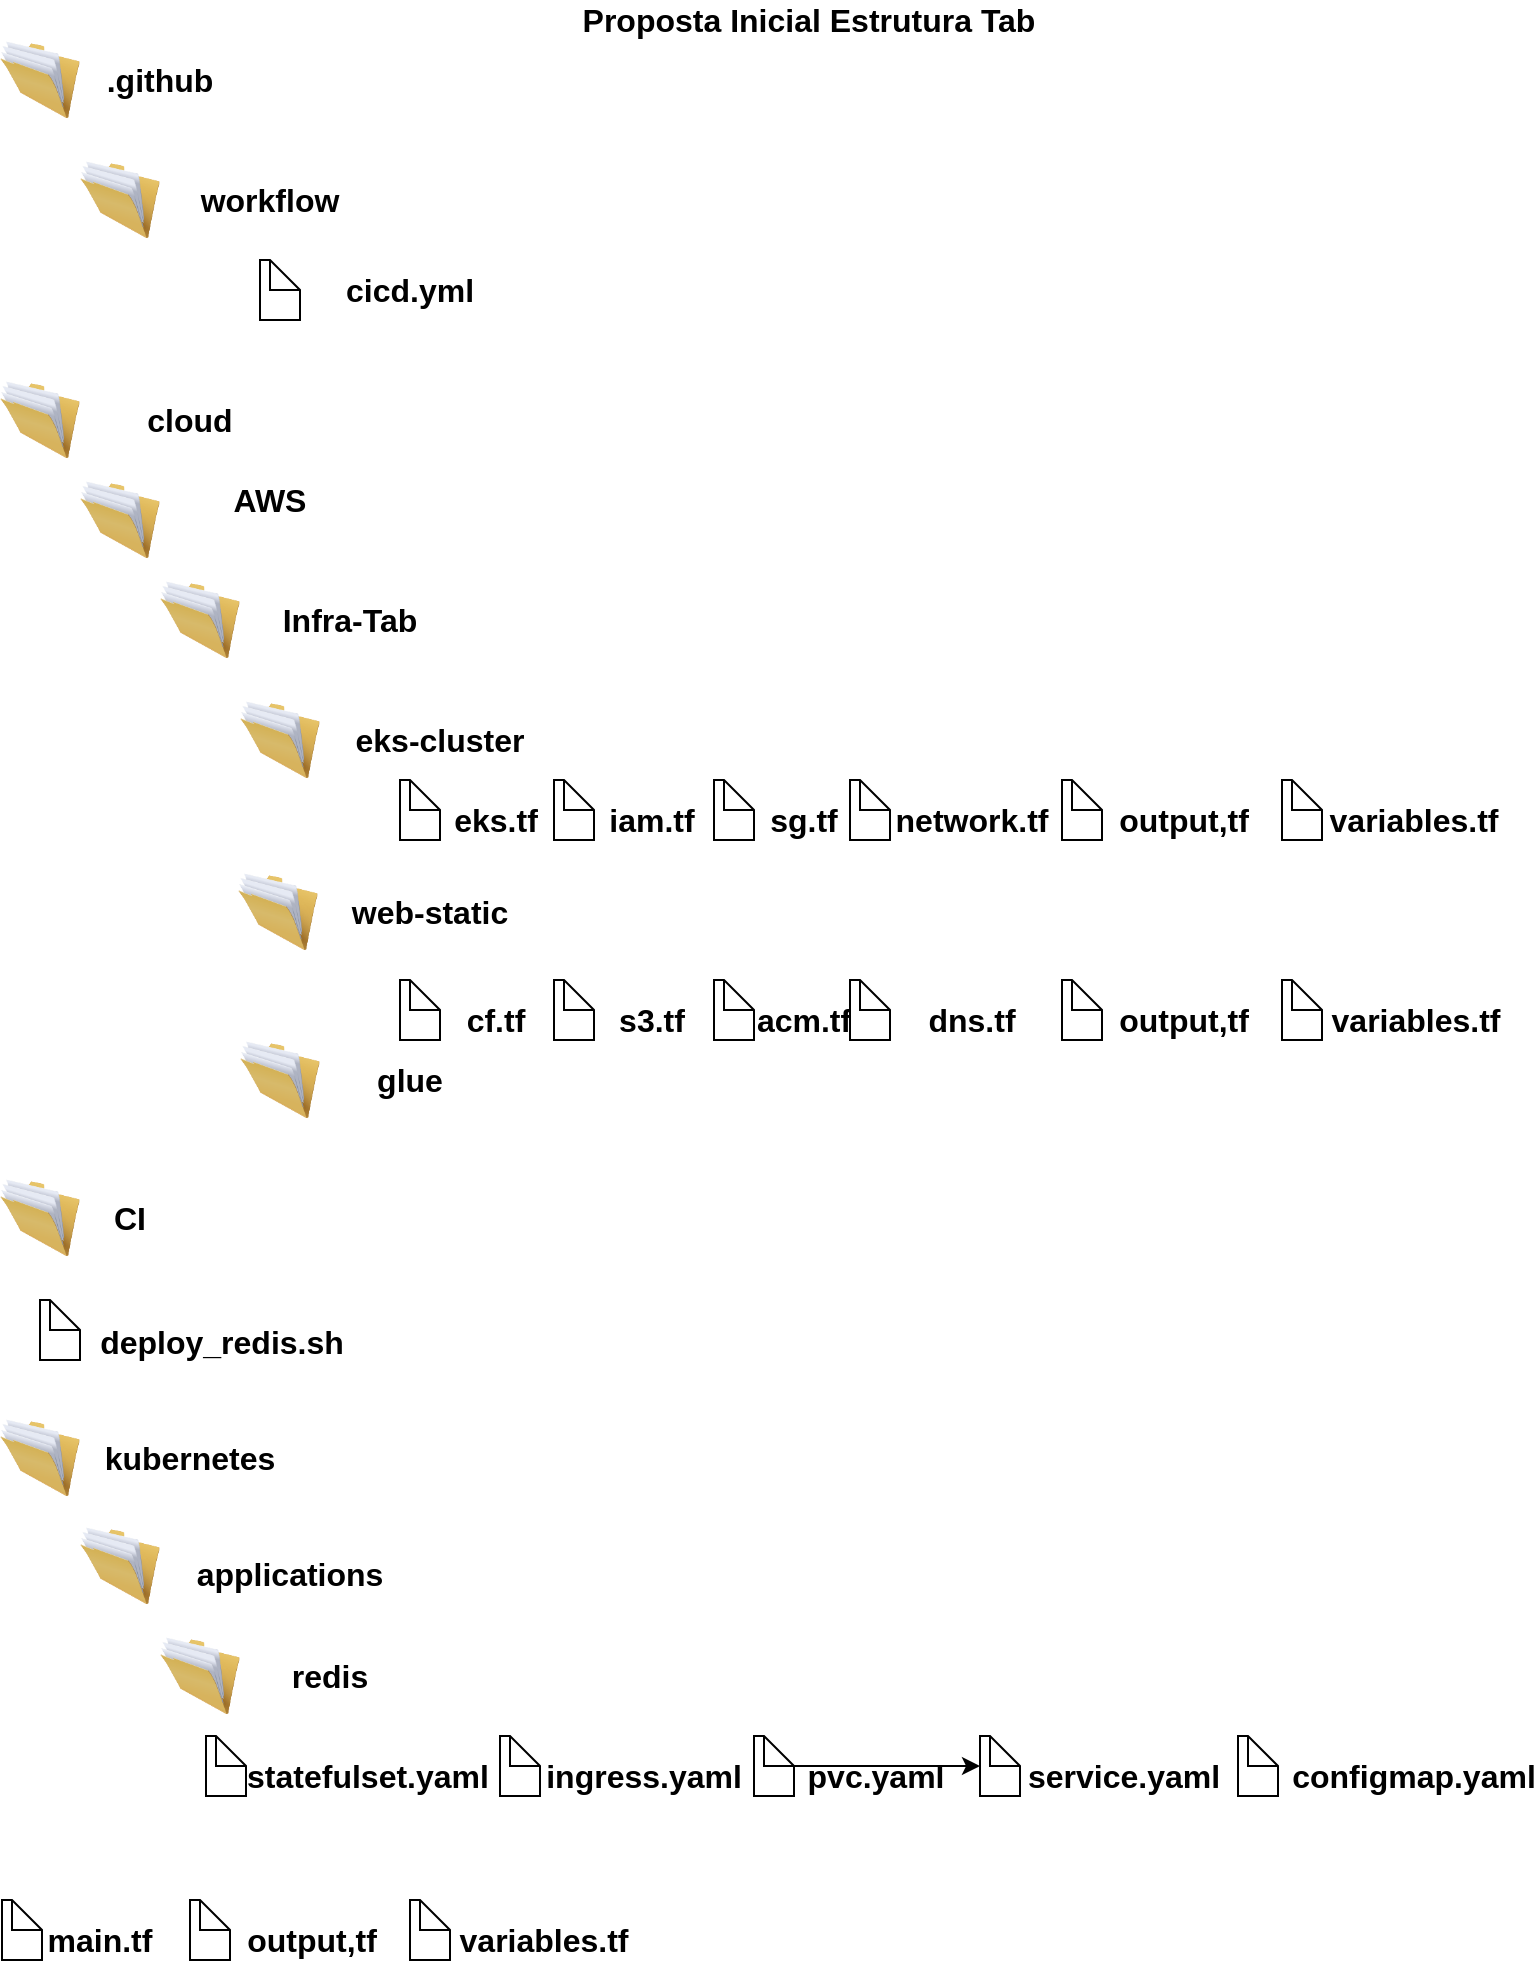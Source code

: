 <mxfile version="21.7.1" type="github">
  <diagram name="Página-1" id="TD3UC1gxRgC4CrVnh2Rm">
    <mxGraphModel dx="2440" dy="892" grid="1" gridSize="10" guides="1" tooltips="1" connect="1" arrows="1" fold="1" page="1" pageScale="1" pageWidth="827" pageHeight="1169" math="0" shadow="0">
      <root>
        <mxCell id="0" />
        <mxCell id="1" parent="0" />
        <mxCell id="D6mrxB-c_qmbISeZ87xG-1" value="" style="image;html=1;image=img/lib/clip_art/general/Full_Folder_128x128.png" vertex="1" parent="1">
          <mxGeometry x="40" y="40" width="40" height="40" as="geometry" />
        </mxCell>
        <mxCell id="D6mrxB-c_qmbISeZ87xG-16" value="&lt;font size=&quot;1&quot; style=&quot;&quot;&gt;&lt;b style=&quot;font-size: 16px;&quot;&gt;.github&lt;/b&gt;&lt;/font&gt;" style="text;html=1;strokeColor=none;fillColor=none;align=center;verticalAlign=middle;whiteSpace=wrap;rounded=0;" vertex="1" parent="1">
          <mxGeometry x="100" y="50" width="40" height="20" as="geometry" />
        </mxCell>
        <mxCell id="D6mrxB-c_qmbISeZ87xG-35" value="" style="image;html=1;image=img/lib/clip_art/general/Full_Folder_128x128.png" vertex="1" parent="1">
          <mxGeometry x="80" y="100" width="40" height="40" as="geometry" />
        </mxCell>
        <mxCell id="D6mrxB-c_qmbISeZ87xG-36" value="&lt;font size=&quot;1&quot; style=&quot;&quot;&gt;&lt;b style=&quot;font-size: 16px;&quot;&gt;workflow&lt;/b&gt;&lt;/font&gt;" style="text;html=1;strokeColor=none;fillColor=none;align=center;verticalAlign=middle;whiteSpace=wrap;rounded=0;" vertex="1" parent="1">
          <mxGeometry x="140" y="110" width="70" height="20" as="geometry" />
        </mxCell>
        <mxCell id="D6mrxB-c_qmbISeZ87xG-38" value="" style="image;html=1;image=img/lib/clip_art/general/Full_Folder_128x128.png" vertex="1" parent="1">
          <mxGeometry x="40" y="210" width="40" height="40" as="geometry" />
        </mxCell>
        <mxCell id="D6mrxB-c_qmbISeZ87xG-39" value="" style="image;html=1;image=img/lib/clip_art/general/Full_Folder_128x128.png" vertex="1" parent="1">
          <mxGeometry x="80" y="260" width="40" height="40" as="geometry" />
        </mxCell>
        <mxCell id="D6mrxB-c_qmbISeZ87xG-40" value="" style="image;html=1;image=img/lib/clip_art/general/Full_Folder_128x128.png" vertex="1" parent="1">
          <mxGeometry x="120" y="310" width="40" height="40" as="geometry" />
        </mxCell>
        <mxCell id="D6mrxB-c_qmbISeZ87xG-41" value="&lt;font size=&quot;1&quot; style=&quot;&quot;&gt;&lt;b style=&quot;font-size: 16px;&quot;&gt;cloud&lt;/b&gt;&lt;/font&gt;" style="text;html=1;strokeColor=none;fillColor=none;align=center;verticalAlign=middle;whiteSpace=wrap;rounded=0;" vertex="1" parent="1">
          <mxGeometry x="100" y="220" width="70" height="20" as="geometry" />
        </mxCell>
        <mxCell id="D6mrxB-c_qmbISeZ87xG-42" value="&lt;font size=&quot;1&quot; style=&quot;&quot;&gt;&lt;b style=&quot;font-size: 16px;&quot;&gt;AWS&lt;br&gt;&lt;br&gt;&lt;/b&gt;&lt;/font&gt;" style="text;html=1;strokeColor=none;fillColor=none;align=center;verticalAlign=middle;whiteSpace=wrap;rounded=0;" vertex="1" parent="1">
          <mxGeometry x="140" y="270" width="70" height="20" as="geometry" />
        </mxCell>
        <mxCell id="D6mrxB-c_qmbISeZ87xG-43" value="&lt;span style=&quot;font-size: 16px;&quot;&gt;&lt;b&gt;Infra-Tab&lt;/b&gt;&lt;/span&gt;" style="text;html=1;strokeColor=none;fillColor=none;align=center;verticalAlign=middle;whiteSpace=wrap;rounded=0;" vertex="1" parent="1">
          <mxGeometry x="180" y="320" width="70" height="20" as="geometry" />
        </mxCell>
        <mxCell id="D6mrxB-c_qmbISeZ87xG-44" value="" style="image;html=1;image=img/lib/clip_art/general/Full_Folder_128x128.png" vertex="1" parent="1">
          <mxGeometry x="40" y="609" width="40" height="40" as="geometry" />
        </mxCell>
        <mxCell id="D6mrxB-c_qmbISeZ87xG-45" value="&lt;span style=&quot;font-size: 16px;&quot;&gt;&lt;b&gt;CI&lt;/b&gt;&lt;/span&gt;" style="text;html=1;strokeColor=none;fillColor=none;align=center;verticalAlign=middle;whiteSpace=wrap;rounded=0;" vertex="1" parent="1">
          <mxGeometry x="70" y="619" width="70" height="20" as="geometry" />
        </mxCell>
        <mxCell id="D6mrxB-c_qmbISeZ87xG-46" value="" style="image;html=1;image=img/lib/clip_art/general/Full_Folder_128x128.png" vertex="1" parent="1">
          <mxGeometry x="40" y="729" width="40" height="40" as="geometry" />
        </mxCell>
        <mxCell id="D6mrxB-c_qmbISeZ87xG-47" value="" style="image;html=1;image=img/lib/clip_art/general/Full_Folder_128x128.png" vertex="1" parent="1">
          <mxGeometry x="80" y="783" width="40" height="40" as="geometry" />
        </mxCell>
        <mxCell id="D6mrxB-c_qmbISeZ87xG-48" value="&lt;span style=&quot;font-size: 16px;&quot;&gt;&lt;b&gt;kubernetes&lt;/b&gt;&lt;/span&gt;" style="text;html=1;strokeColor=none;fillColor=none;align=center;verticalAlign=middle;whiteSpace=wrap;rounded=0;" vertex="1" parent="1">
          <mxGeometry x="100" y="739" width="70" height="20" as="geometry" />
        </mxCell>
        <mxCell id="D6mrxB-c_qmbISeZ87xG-49" value="&lt;span style=&quot;font-size: 16px;&quot;&gt;&lt;b&gt;applications&lt;br&gt;&lt;/b&gt;&lt;/span&gt;" style="text;html=1;strokeColor=none;fillColor=none;align=center;verticalAlign=middle;whiteSpace=wrap;rounded=0;" vertex="1" parent="1">
          <mxGeometry x="150" y="797" width="70" height="20" as="geometry" />
        </mxCell>
        <mxCell id="D6mrxB-c_qmbISeZ87xG-50" value="" style="image;html=1;image=img/lib/clip_art/general/Full_Folder_128x128.png" vertex="1" parent="1">
          <mxGeometry x="120" y="838" width="40" height="40" as="geometry" />
        </mxCell>
        <mxCell id="D6mrxB-c_qmbISeZ87xG-51" value="&lt;span style=&quot;font-size: 16px;&quot;&gt;&lt;b&gt;redis&lt;/b&gt;&lt;/span&gt;" style="text;html=1;strokeColor=none;fillColor=none;align=center;verticalAlign=middle;whiteSpace=wrap;rounded=0;" vertex="1" parent="1">
          <mxGeometry x="170" y="848" width="70" height="20" as="geometry" />
        </mxCell>
        <mxCell id="D6mrxB-c_qmbISeZ87xG-54" value="" style="shape=mxgraph.bpmn.data;labelPosition=center;verticalLabelPosition=bottom;align=center;verticalAlign=top;size=15;html=1;" vertex="1" parent="1">
          <mxGeometry x="170" y="150" width="20" height="30" as="geometry" />
        </mxCell>
        <mxCell id="D6mrxB-c_qmbISeZ87xG-55" value="&lt;font size=&quot;1&quot; style=&quot;&quot;&gt;&lt;b style=&quot;font-size: 16px;&quot;&gt;cicd.yml&lt;br&gt;&lt;/b&gt;&lt;/font&gt;" style="text;html=1;strokeColor=none;fillColor=none;align=center;verticalAlign=middle;whiteSpace=wrap;rounded=0;" vertex="1" parent="1">
          <mxGeometry x="210" y="155" width="70" height="20" as="geometry" />
        </mxCell>
        <mxCell id="D6mrxB-c_qmbISeZ87xG-56" value="" style="image;html=1;image=img/lib/clip_art/general/Full_Folder_128x128.png" vertex="1" parent="1">
          <mxGeometry x="160" y="370" width="40" height="40" as="geometry" />
        </mxCell>
        <mxCell id="D6mrxB-c_qmbISeZ87xG-57" value="" style="image;html=1;image=img/lib/clip_art/general/Full_Folder_128x128.png" vertex="1" parent="1">
          <mxGeometry x="159" y="456" width="40" height="40" as="geometry" />
        </mxCell>
        <mxCell id="D6mrxB-c_qmbISeZ87xG-58" value="" style="image;html=1;image=img/lib/clip_art/general/Full_Folder_128x128.png" vertex="1" parent="1">
          <mxGeometry x="160" y="540" width="40" height="40" as="geometry" />
        </mxCell>
        <mxCell id="D6mrxB-c_qmbISeZ87xG-59" value="&lt;span style=&quot;font-size: 16px;&quot;&gt;&lt;b&gt;eks-cluster&lt;/b&gt;&lt;/span&gt;" style="text;html=1;strokeColor=none;fillColor=none;align=center;verticalAlign=middle;whiteSpace=wrap;rounded=0;" vertex="1" parent="1">
          <mxGeometry x="210" y="380" width="100" height="20" as="geometry" />
        </mxCell>
        <mxCell id="D6mrxB-c_qmbISeZ87xG-60" value="&lt;span style=&quot;font-size: 16px;&quot;&gt;&lt;b&gt;web-static&lt;/b&gt;&lt;/span&gt;" style="text;html=1;strokeColor=none;fillColor=none;align=center;verticalAlign=middle;whiteSpace=wrap;rounded=0;" vertex="1" parent="1">
          <mxGeometry x="210" y="466" width="90" height="20" as="geometry" />
        </mxCell>
        <mxCell id="D6mrxB-c_qmbISeZ87xG-61" value="&lt;span style=&quot;font-size: 16px;&quot;&gt;&lt;b&gt;glue&lt;/b&gt;&lt;/span&gt;" style="text;html=1;strokeColor=none;fillColor=none;align=center;verticalAlign=middle;whiteSpace=wrap;rounded=0;" vertex="1" parent="1">
          <mxGeometry x="210" y="550" width="70" height="20" as="geometry" />
        </mxCell>
        <mxCell id="D6mrxB-c_qmbISeZ87xG-62" value="" style="shape=mxgraph.bpmn.data;labelPosition=center;verticalLabelPosition=bottom;align=center;verticalAlign=top;size=15;html=1;" vertex="1" parent="1">
          <mxGeometry x="240" y="410" width="20" height="30" as="geometry" />
        </mxCell>
        <mxCell id="D6mrxB-c_qmbISeZ87xG-63" value="&lt;font size=&quot;1&quot; style=&quot;&quot;&gt;&lt;b style=&quot;font-size: 16px;&quot;&gt;eks.tf&lt;br&gt;&lt;/b&gt;&lt;/font&gt;" style="text;html=1;strokeColor=none;fillColor=none;align=center;verticalAlign=middle;whiteSpace=wrap;rounded=0;" vertex="1" parent="1">
          <mxGeometry x="253" y="420" width="70" height="20" as="geometry" />
        </mxCell>
        <mxCell id="D6mrxB-c_qmbISeZ87xG-68" value="" style="shape=mxgraph.bpmn.data;labelPosition=center;verticalLabelPosition=bottom;align=center;verticalAlign=top;size=15;html=1;" vertex="1" parent="1">
          <mxGeometry x="317" y="410" width="20" height="30" as="geometry" />
        </mxCell>
        <mxCell id="D6mrxB-c_qmbISeZ87xG-69" value="&lt;font size=&quot;1&quot; style=&quot;&quot;&gt;&lt;b style=&quot;font-size: 16px;&quot;&gt;iam.tf&lt;br&gt;&lt;/b&gt;&lt;/font&gt;" style="text;html=1;strokeColor=none;fillColor=none;align=center;verticalAlign=middle;whiteSpace=wrap;rounded=0;" vertex="1" parent="1">
          <mxGeometry x="331" y="420" width="70" height="20" as="geometry" />
        </mxCell>
        <mxCell id="D6mrxB-c_qmbISeZ87xG-70" value="" style="shape=mxgraph.bpmn.data;labelPosition=center;verticalLabelPosition=bottom;align=center;verticalAlign=top;size=15;html=1;" vertex="1" parent="1">
          <mxGeometry x="397" y="410" width="20" height="30" as="geometry" />
        </mxCell>
        <mxCell id="D6mrxB-c_qmbISeZ87xG-71" value="&lt;font size=&quot;1&quot; style=&quot;&quot;&gt;&lt;b style=&quot;font-size: 16px;&quot;&gt;sg.tf&lt;br&gt;&lt;/b&gt;&lt;/font&gt;" style="text;html=1;strokeColor=none;fillColor=none;align=center;verticalAlign=middle;whiteSpace=wrap;rounded=0;" vertex="1" parent="1">
          <mxGeometry x="407" y="420" width="70" height="20" as="geometry" />
        </mxCell>
        <mxCell id="D6mrxB-c_qmbISeZ87xG-72" value="&lt;font size=&quot;1&quot; style=&quot;&quot;&gt;&lt;b style=&quot;font-size: 16px;&quot;&gt;network.tf&lt;br&gt;&lt;/b&gt;&lt;/font&gt;" style="text;html=1;strokeColor=none;fillColor=none;align=center;verticalAlign=middle;whiteSpace=wrap;rounded=0;" vertex="1" parent="1">
          <mxGeometry x="491" y="420" width="70" height="20" as="geometry" />
        </mxCell>
        <mxCell id="D6mrxB-c_qmbISeZ87xG-73" value="" style="shape=mxgraph.bpmn.data;labelPosition=center;verticalLabelPosition=bottom;align=center;verticalAlign=top;size=15;html=1;" vertex="1" parent="1">
          <mxGeometry x="465" y="410" width="20" height="30" as="geometry" />
        </mxCell>
        <mxCell id="D6mrxB-c_qmbISeZ87xG-76" value="&lt;font size=&quot;1&quot; style=&quot;&quot;&gt;&lt;b style=&quot;font-size: 16px;&quot;&gt;output,tf&lt;br&gt;&lt;/b&gt;&lt;/font&gt;" style="text;html=1;strokeColor=none;fillColor=none;align=center;verticalAlign=middle;whiteSpace=wrap;rounded=0;" vertex="1" parent="1">
          <mxGeometry x="597" y="420" width="70" height="20" as="geometry" />
        </mxCell>
        <mxCell id="D6mrxB-c_qmbISeZ87xG-77" value="" style="shape=mxgraph.bpmn.data;labelPosition=center;verticalLabelPosition=bottom;align=center;verticalAlign=top;size=15;html=1;" vertex="1" parent="1">
          <mxGeometry x="571" y="410" width="20" height="30" as="geometry" />
        </mxCell>
        <mxCell id="D6mrxB-c_qmbISeZ87xG-78" value="&lt;font size=&quot;1&quot; style=&quot;&quot;&gt;&lt;b style=&quot;font-size: 16px;&quot;&gt;variables.tf&lt;br&gt;&lt;/b&gt;&lt;/font&gt;" style="text;html=1;strokeColor=none;fillColor=none;align=center;verticalAlign=middle;whiteSpace=wrap;rounded=0;" vertex="1" parent="1">
          <mxGeometry x="712" y="420" width="70" height="20" as="geometry" />
        </mxCell>
        <mxCell id="D6mrxB-c_qmbISeZ87xG-79" value="" style="shape=mxgraph.bpmn.data;labelPosition=center;verticalLabelPosition=bottom;align=center;verticalAlign=top;size=15;html=1;" vertex="1" parent="1">
          <mxGeometry x="681" y="410" width="20" height="30" as="geometry" />
        </mxCell>
        <mxCell id="D6mrxB-c_qmbISeZ87xG-92" value="" style="shape=mxgraph.bpmn.data;labelPosition=center;verticalLabelPosition=bottom;align=center;verticalAlign=top;size=15;html=1;" vertex="1" parent="1">
          <mxGeometry x="240" y="510" width="20" height="30" as="geometry" />
        </mxCell>
        <mxCell id="D6mrxB-c_qmbISeZ87xG-93" value="&lt;font size=&quot;1&quot; style=&quot;&quot;&gt;&lt;b style=&quot;font-size: 16px;&quot;&gt;cf.tf&lt;br&gt;&lt;/b&gt;&lt;/font&gt;" style="text;html=1;strokeColor=none;fillColor=none;align=center;verticalAlign=middle;whiteSpace=wrap;rounded=0;" vertex="1" parent="1">
          <mxGeometry x="253" y="520" width="70" height="20" as="geometry" />
        </mxCell>
        <mxCell id="D6mrxB-c_qmbISeZ87xG-94" value="" style="shape=mxgraph.bpmn.data;labelPosition=center;verticalLabelPosition=bottom;align=center;verticalAlign=top;size=15;html=1;" vertex="1" parent="1">
          <mxGeometry x="317" y="510" width="20" height="30" as="geometry" />
        </mxCell>
        <mxCell id="D6mrxB-c_qmbISeZ87xG-95" value="&lt;font size=&quot;1&quot; style=&quot;&quot;&gt;&lt;b style=&quot;font-size: 16px;&quot;&gt;s3.tf&lt;br&gt;&lt;/b&gt;&lt;/font&gt;" style="text;html=1;strokeColor=none;fillColor=none;align=center;verticalAlign=middle;whiteSpace=wrap;rounded=0;" vertex="1" parent="1">
          <mxGeometry x="331" y="520" width="70" height="20" as="geometry" />
        </mxCell>
        <mxCell id="D6mrxB-c_qmbISeZ87xG-96" value="" style="shape=mxgraph.bpmn.data;labelPosition=center;verticalLabelPosition=bottom;align=center;verticalAlign=top;size=15;html=1;" vertex="1" parent="1">
          <mxGeometry x="397" y="510" width="20" height="30" as="geometry" />
        </mxCell>
        <mxCell id="D6mrxB-c_qmbISeZ87xG-97" value="&lt;font size=&quot;1&quot; style=&quot;&quot;&gt;&lt;b style=&quot;font-size: 16px;&quot;&gt;acm.tf&lt;br&gt;&lt;/b&gt;&lt;/font&gt;" style="text;html=1;strokeColor=none;fillColor=none;align=center;verticalAlign=middle;whiteSpace=wrap;rounded=0;" vertex="1" parent="1">
          <mxGeometry x="407" y="520" width="70" height="20" as="geometry" />
        </mxCell>
        <mxCell id="D6mrxB-c_qmbISeZ87xG-98" value="&lt;font size=&quot;1&quot; style=&quot;&quot;&gt;&lt;b style=&quot;font-size: 16px;&quot;&gt;dns.tf&lt;br&gt;&lt;/b&gt;&lt;/font&gt;" style="text;html=1;strokeColor=none;fillColor=none;align=center;verticalAlign=middle;whiteSpace=wrap;rounded=0;" vertex="1" parent="1">
          <mxGeometry x="491" y="520" width="70" height="20" as="geometry" />
        </mxCell>
        <mxCell id="D6mrxB-c_qmbISeZ87xG-99" value="" style="shape=mxgraph.bpmn.data;labelPosition=center;verticalLabelPosition=bottom;align=center;verticalAlign=top;size=15;html=1;" vertex="1" parent="1">
          <mxGeometry x="465" y="510" width="20" height="30" as="geometry" />
        </mxCell>
        <mxCell id="D6mrxB-c_qmbISeZ87xG-100" value="&lt;font size=&quot;1&quot; style=&quot;&quot;&gt;&lt;b style=&quot;font-size: 16px;&quot;&gt;output,tf&lt;br&gt;&lt;/b&gt;&lt;/font&gt;" style="text;html=1;strokeColor=none;fillColor=none;align=center;verticalAlign=middle;whiteSpace=wrap;rounded=0;" vertex="1" parent="1">
          <mxGeometry x="597" y="520" width="70" height="20" as="geometry" />
        </mxCell>
        <mxCell id="D6mrxB-c_qmbISeZ87xG-101" value="" style="shape=mxgraph.bpmn.data;labelPosition=center;verticalLabelPosition=bottom;align=center;verticalAlign=top;size=15;html=1;" vertex="1" parent="1">
          <mxGeometry x="571" y="510" width="20" height="30" as="geometry" />
        </mxCell>
        <mxCell id="D6mrxB-c_qmbISeZ87xG-102" value="&lt;font size=&quot;1&quot; style=&quot;&quot;&gt;&lt;b style=&quot;font-size: 16px;&quot;&gt;variables.tf&lt;br&gt;&lt;/b&gt;&lt;/font&gt;" style="text;html=1;strokeColor=none;fillColor=none;align=center;verticalAlign=middle;whiteSpace=wrap;rounded=0;" vertex="1" parent="1">
          <mxGeometry x="713" y="520" width="70" height="20" as="geometry" />
        </mxCell>
        <mxCell id="D6mrxB-c_qmbISeZ87xG-103" value="" style="shape=mxgraph.bpmn.data;labelPosition=center;verticalLabelPosition=bottom;align=center;verticalAlign=top;size=15;html=1;" vertex="1" parent="1">
          <mxGeometry x="681" y="510" width="20" height="30" as="geometry" />
        </mxCell>
        <mxCell id="D6mrxB-c_qmbISeZ87xG-104" value="" style="shape=mxgraph.bpmn.data;labelPosition=center;verticalLabelPosition=bottom;align=center;verticalAlign=top;size=15;html=1;" vertex="1" parent="1">
          <mxGeometry x="60" y="670" width="20" height="30" as="geometry" />
        </mxCell>
        <mxCell id="D6mrxB-c_qmbISeZ87xG-105" value="&lt;font size=&quot;1&quot; style=&quot;&quot;&gt;&lt;b style=&quot;font-size: 16px;&quot;&gt;deploy_redis.sh&lt;br&gt;&lt;/b&gt;&lt;/font&gt;" style="text;html=1;strokeColor=none;fillColor=none;align=center;verticalAlign=middle;whiteSpace=wrap;rounded=0;" vertex="1" parent="1">
          <mxGeometry x="116" y="681" width="70" height="20" as="geometry" />
        </mxCell>
        <mxCell id="D6mrxB-c_qmbISeZ87xG-107" value="" style="shape=mxgraph.bpmn.data;labelPosition=center;verticalLabelPosition=bottom;align=center;verticalAlign=top;size=15;html=1;" vertex="1" parent="1">
          <mxGeometry x="143" y="888" width="20" height="30" as="geometry" />
        </mxCell>
        <mxCell id="D6mrxB-c_qmbISeZ87xG-108" value="&lt;font size=&quot;1&quot; style=&quot;&quot;&gt;&lt;b style=&quot;font-size: 16px;&quot;&gt;statefulset.yaml&lt;br&gt;&lt;/b&gt;&lt;/font&gt;" style="text;html=1;strokeColor=none;fillColor=none;align=center;verticalAlign=middle;whiteSpace=wrap;rounded=0;" vertex="1" parent="1">
          <mxGeometry x="189" y="898" width="70" height="20" as="geometry" />
        </mxCell>
        <mxCell id="D6mrxB-c_qmbISeZ87xG-109" value="" style="shape=mxgraph.bpmn.data;labelPosition=center;verticalLabelPosition=bottom;align=center;verticalAlign=top;size=15;html=1;" vertex="1" parent="1">
          <mxGeometry x="290" y="888" width="20" height="30" as="geometry" />
        </mxCell>
        <mxCell id="D6mrxB-c_qmbISeZ87xG-110" value="&lt;font size=&quot;1&quot; style=&quot;&quot;&gt;&lt;b style=&quot;font-size: 16px;&quot;&gt;ingress.yaml&lt;br&gt;&lt;/b&gt;&lt;/font&gt;" style="text;html=1;strokeColor=none;fillColor=none;align=center;verticalAlign=middle;whiteSpace=wrap;rounded=0;" vertex="1" parent="1">
          <mxGeometry x="327" y="898" width="70" height="20" as="geometry" />
        </mxCell>
        <mxCell id="D6mrxB-c_qmbISeZ87xG-113" value="&lt;font size=&quot;1&quot; style=&quot;&quot;&gt;&lt;b style=&quot;font-size: 16px;&quot;&gt;pvc.yaml&lt;br&gt;&lt;/b&gt;&lt;/font&gt;" style="text;html=1;strokeColor=none;fillColor=none;align=center;verticalAlign=middle;whiteSpace=wrap;rounded=0;" vertex="1" parent="1">
          <mxGeometry x="443" y="898" width="70" height="20" as="geometry" />
        </mxCell>
        <mxCell id="D6mrxB-c_qmbISeZ87xG-125" value="" style="edgeStyle=orthogonalEdgeStyle;rounded=0;orthogonalLoop=1;jettySize=auto;html=1;" edge="1" parent="1" source="D6mrxB-c_qmbISeZ87xG-114" target="D6mrxB-c_qmbISeZ87xG-116">
          <mxGeometry relative="1" as="geometry" />
        </mxCell>
        <mxCell id="D6mrxB-c_qmbISeZ87xG-114" value="" style="shape=mxgraph.bpmn.data;labelPosition=center;verticalLabelPosition=bottom;align=center;verticalAlign=top;size=15;html=1;" vertex="1" parent="1">
          <mxGeometry x="417" y="888" width="20" height="30" as="geometry" />
        </mxCell>
        <mxCell id="D6mrxB-c_qmbISeZ87xG-115" value="&lt;font size=&quot;1&quot; style=&quot;&quot;&gt;&lt;b style=&quot;font-size: 16px;&quot;&gt;service.yaml&lt;br&gt;&lt;/b&gt;&lt;/font&gt;" style="text;html=1;strokeColor=none;fillColor=none;align=center;verticalAlign=middle;whiteSpace=wrap;rounded=0;" vertex="1" parent="1">
          <mxGeometry x="567" y="898" width="70" height="20" as="geometry" />
        </mxCell>
        <mxCell id="D6mrxB-c_qmbISeZ87xG-116" value="" style="shape=mxgraph.bpmn.data;labelPosition=center;verticalLabelPosition=bottom;align=center;verticalAlign=top;size=15;html=1;" vertex="1" parent="1">
          <mxGeometry x="530" y="888" width="20" height="30" as="geometry" />
        </mxCell>
        <mxCell id="D6mrxB-c_qmbISeZ87xG-117" value="&lt;font size=&quot;1&quot; style=&quot;&quot;&gt;&lt;b style=&quot;font-size: 16px;&quot;&gt;configmap.yaml&lt;br&gt;&lt;/b&gt;&lt;/font&gt;" style="text;html=1;strokeColor=none;fillColor=none;align=center;verticalAlign=middle;whiteSpace=wrap;rounded=0;" vertex="1" parent="1">
          <mxGeometry x="712" y="898" width="70" height="20" as="geometry" />
        </mxCell>
        <mxCell id="D6mrxB-c_qmbISeZ87xG-118" value="" style="shape=mxgraph.bpmn.data;labelPosition=center;verticalLabelPosition=bottom;align=center;verticalAlign=top;size=15;html=1;" vertex="1" parent="1">
          <mxGeometry x="659" y="888" width="20" height="30" as="geometry" />
        </mxCell>
        <mxCell id="D6mrxB-c_qmbISeZ87xG-119" value="&lt;font size=&quot;1&quot; style=&quot;&quot;&gt;&lt;b style=&quot;font-size: 16px;&quot;&gt;main.tf&lt;br&gt;&lt;/b&gt;&lt;/font&gt;" style="text;html=1;strokeColor=none;fillColor=none;align=center;verticalAlign=middle;whiteSpace=wrap;rounded=0;" vertex="1" parent="1">
          <mxGeometry x="55" y="980" width="70" height="20" as="geometry" />
        </mxCell>
        <mxCell id="D6mrxB-c_qmbISeZ87xG-120" value="" style="shape=mxgraph.bpmn.data;labelPosition=center;verticalLabelPosition=bottom;align=center;verticalAlign=top;size=15;html=1;" vertex="1" parent="1">
          <mxGeometry x="41" y="970" width="20" height="30" as="geometry" />
        </mxCell>
        <mxCell id="D6mrxB-c_qmbISeZ87xG-121" value="&lt;font size=&quot;1&quot; style=&quot;&quot;&gt;&lt;b style=&quot;font-size: 16px;&quot;&gt;output,tf&lt;br&gt;&lt;/b&gt;&lt;/font&gt;" style="text;html=1;strokeColor=none;fillColor=none;align=center;verticalAlign=middle;whiteSpace=wrap;rounded=0;" vertex="1" parent="1">
          <mxGeometry x="161" y="980" width="70" height="20" as="geometry" />
        </mxCell>
        <mxCell id="D6mrxB-c_qmbISeZ87xG-122" value="" style="shape=mxgraph.bpmn.data;labelPosition=center;verticalLabelPosition=bottom;align=center;verticalAlign=top;size=15;html=1;" vertex="1" parent="1">
          <mxGeometry x="135" y="970" width="20" height="30" as="geometry" />
        </mxCell>
        <mxCell id="D6mrxB-c_qmbISeZ87xG-123" value="&lt;font size=&quot;1&quot; style=&quot;&quot;&gt;&lt;b style=&quot;font-size: 16px;&quot;&gt;variables.tf&lt;br&gt;&lt;/b&gt;&lt;/font&gt;" style="text;html=1;strokeColor=none;fillColor=none;align=center;verticalAlign=middle;whiteSpace=wrap;rounded=0;" vertex="1" parent="1">
          <mxGeometry x="277" y="980" width="70" height="20" as="geometry" />
        </mxCell>
        <mxCell id="D6mrxB-c_qmbISeZ87xG-124" value="" style="shape=mxgraph.bpmn.data;labelPosition=center;verticalLabelPosition=bottom;align=center;verticalAlign=top;size=15;html=1;" vertex="1" parent="1">
          <mxGeometry x="245" y="970" width="20" height="30" as="geometry" />
        </mxCell>
        <mxCell id="D6mrxB-c_qmbISeZ87xG-126" value="&lt;font size=&quot;1&quot; style=&quot;&quot;&gt;&lt;b style=&quot;font-size: 16px;&quot;&gt;Proposta Inicial Estrutura Tab&lt;/b&gt;&lt;/font&gt;" style="text;html=1;strokeColor=none;fillColor=none;align=center;verticalAlign=middle;whiteSpace=wrap;rounded=0;" vertex="1" parent="1">
          <mxGeometry x="290" y="20" width="309" height="20" as="geometry" />
        </mxCell>
      </root>
    </mxGraphModel>
  </diagram>
</mxfile>
